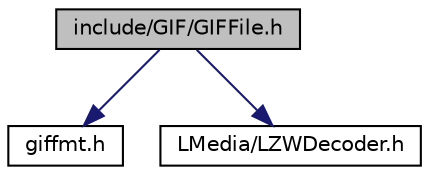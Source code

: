 digraph G
{
  edge [fontname="Helvetica",fontsize="10",labelfontname="Helvetica",labelfontsize="10"];
  node [fontname="Helvetica",fontsize="10",shape=record];
  Node1 [label="include/GIF/GIFFile.h",height=0.2,width=0.4,color="black", fillcolor="grey75", style="filled" fontcolor="black"];
  Node1 -> Node2 [color="midnightblue",fontsize="10",style="solid",fontname="Helvetica"];
  Node2 [label="giffmt.h",height=0.2,width=0.4,color="black", fillcolor="white", style="filled",URL="$giffmt_8h.html"];
  Node1 -> Node3 [color="midnightblue",fontsize="10",style="solid",fontname="Helvetica"];
  Node3 [label="LMedia/LZWDecoder.h",height=0.2,width=0.4,color="black", fillcolor="white", style="filled",URL="$_l_z_w_decoder_8h.html"];
}
